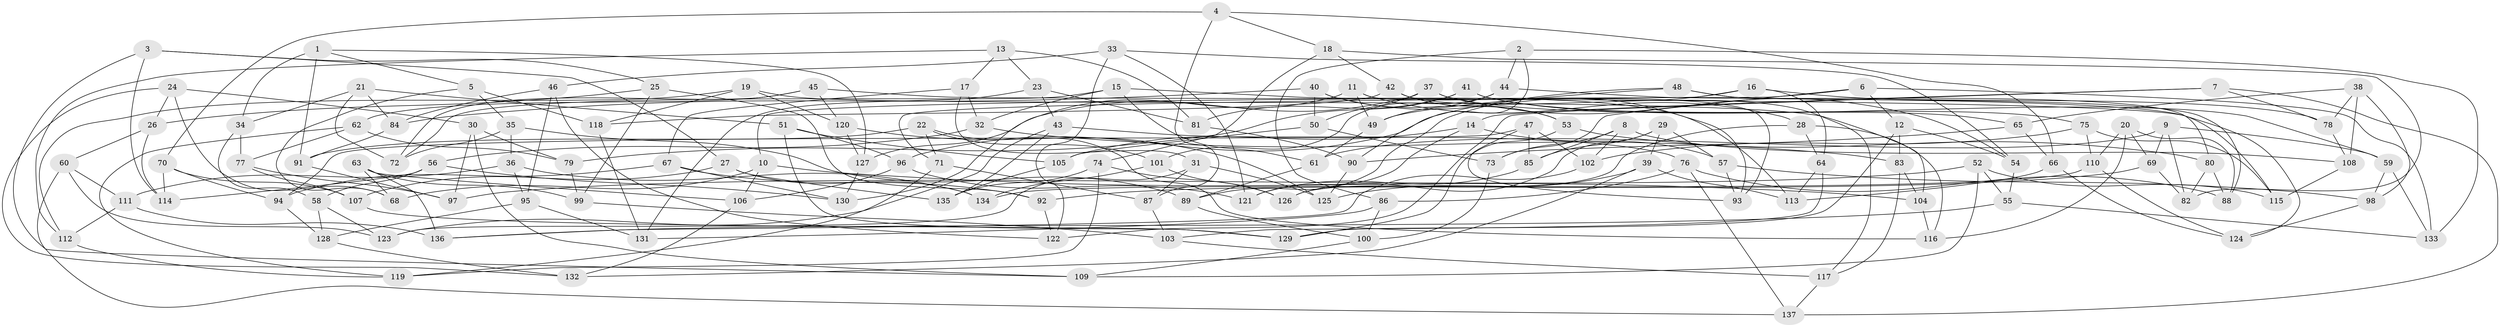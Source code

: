 // coarse degree distribution, {10: 0.0975609756097561, 5: 0.024390243902439025, 12: 0.07317073170731707, 11: 0.04878048780487805, 6: 0.14634146341463414, 7: 0.04878048780487805, 8: 0.1951219512195122, 17: 0.024390243902439025, 9: 0.07317073170731707, 13: 0.024390243902439025, 14: 0.024390243902439025, 4: 0.21951219512195122}
// Generated by graph-tools (version 1.1) at 2025/20/03/04/25 18:20:49]
// undirected, 137 vertices, 274 edges
graph export_dot {
graph [start="1"]
  node [color=gray90,style=filled];
  1;
  2;
  3;
  4;
  5;
  6;
  7;
  8;
  9;
  10;
  11;
  12;
  13;
  14;
  15;
  16;
  17;
  18;
  19;
  20;
  21;
  22;
  23;
  24;
  25;
  26;
  27;
  28;
  29;
  30;
  31;
  32;
  33;
  34;
  35;
  36;
  37;
  38;
  39;
  40;
  41;
  42;
  43;
  44;
  45;
  46;
  47;
  48;
  49;
  50;
  51;
  52;
  53;
  54;
  55;
  56;
  57;
  58;
  59;
  60;
  61;
  62;
  63;
  64;
  65;
  66;
  67;
  68;
  69;
  70;
  71;
  72;
  73;
  74;
  75;
  76;
  77;
  78;
  79;
  80;
  81;
  82;
  83;
  84;
  85;
  86;
  87;
  88;
  89;
  90;
  91;
  92;
  93;
  94;
  95;
  96;
  97;
  98;
  99;
  100;
  101;
  102;
  103;
  104;
  105;
  106;
  107;
  108;
  109;
  110;
  111;
  112;
  113;
  114;
  115;
  116;
  117;
  118;
  119;
  120;
  121;
  122;
  123;
  124;
  125;
  126;
  127;
  128;
  129;
  130;
  131;
  132;
  133;
  134;
  135;
  136;
  137;
  1 -- 127;
  1 -- 91;
  1 -- 34;
  1 -- 5;
  2 -- 44;
  2 -- 90;
  2 -- 133;
  2 -- 86;
  3 -- 109;
  3 -- 27;
  3 -- 114;
  3 -- 25;
  4 -- 70;
  4 -- 66;
  4 -- 18;
  4 -- 87;
  5 -- 35;
  5 -- 68;
  5 -- 118;
  6 -- 10;
  6 -- 73;
  6 -- 133;
  6 -- 12;
  7 -- 137;
  7 -- 78;
  7 -- 14;
  7 -- 122;
  8 -- 108;
  8 -- 85;
  8 -- 73;
  8 -- 102;
  9 -- 61;
  9 -- 69;
  9 -- 82;
  9 -- 59;
  10 -- 106;
  10 -- 68;
  10 -- 104;
  11 -- 49;
  11 -- 28;
  11 -- 93;
  11 -- 130;
  12 -- 129;
  12 -- 83;
  12 -- 54;
  13 -- 81;
  13 -- 23;
  13 -- 17;
  13 -- 112;
  14 -- 57;
  14 -- 105;
  14 -- 121;
  15 -- 72;
  15 -- 32;
  15 -- 113;
  15 -- 61;
  16 -- 64;
  16 -- 89;
  16 -- 71;
  16 -- 78;
  17 -- 31;
  17 -- 67;
  17 -- 32;
  18 -- 42;
  18 -- 74;
  18 -- 82;
  19 -- 104;
  19 -- 118;
  19 -- 112;
  19 -- 120;
  20 -- 116;
  20 -- 69;
  20 -- 88;
  20 -- 110;
  21 -- 84;
  21 -- 34;
  21 -- 51;
  21 -- 72;
  22 -- 91;
  22 -- 116;
  22 -- 71;
  22 -- 101;
  23 -- 81;
  23 -- 131;
  23 -- 43;
  24 -- 132;
  24 -- 30;
  24 -- 68;
  24 -- 26;
  25 -- 92;
  25 -- 99;
  25 -- 26;
  26 -- 60;
  26 -- 114;
  27 -- 134;
  27 -- 107;
  27 -- 135;
  28 -- 126;
  28 -- 64;
  28 -- 116;
  29 -- 85;
  29 -- 126;
  29 -- 39;
  29 -- 57;
  30 -- 79;
  30 -- 97;
  30 -- 109;
  31 -- 123;
  31 -- 125;
  31 -- 87;
  32 -- 56;
  32 -- 83;
  33 -- 54;
  33 -- 46;
  33 -- 121;
  33 -- 122;
  34 -- 77;
  34 -- 58;
  35 -- 72;
  35 -- 89;
  35 -- 36;
  36 -- 134;
  36 -- 111;
  36 -- 95;
  37 -- 65;
  37 -- 127;
  37 -- 50;
  37 -- 54;
  38 -- 98;
  38 -- 108;
  38 -- 78;
  38 -- 65;
  39 -- 113;
  39 -- 132;
  39 -- 125;
  40 -- 50;
  40 -- 84;
  40 -- 53;
  40 -- 93;
  41 -- 59;
  41 -- 75;
  41 -- 81;
  41 -- 79;
  42 -- 53;
  42 -- 117;
  42 -- 118;
  43 -- 135;
  43 -- 123;
  43 -- 76;
  44 -- 101;
  44 -- 115;
  44 -- 49;
  45 -- 124;
  45 -- 72;
  45 -- 120;
  45 -- 62;
  46 -- 84;
  46 -- 95;
  46 -- 122;
  47 -- 102;
  47 -- 94;
  47 -- 93;
  47 -- 85;
  48 -- 96;
  48 -- 49;
  48 -- 80;
  48 -- 88;
  49 -- 61;
  50 -- 73;
  50 -- 105;
  51 -- 105;
  51 -- 96;
  51 -- 129;
  52 -- 115;
  52 -- 55;
  52 -- 97;
  52 -- 109;
  53 -- 80;
  53 -- 129;
  54 -- 55;
  55 -- 133;
  55 -- 136;
  56 -- 58;
  56 -- 114;
  56 -- 130;
  57 -- 98;
  57 -- 93;
  58 -- 123;
  58 -- 128;
  59 -- 98;
  59 -- 133;
  60 -- 137;
  60 -- 111;
  60 -- 123;
  61 -- 89;
  62 -- 79;
  62 -- 77;
  62 -- 119;
  63 -- 106;
  63 -- 136;
  63 -- 99;
  63 -- 68;
  64 -- 103;
  64 -- 113;
  65 -- 66;
  65 -- 90;
  66 -- 113;
  66 -- 124;
  67 -- 92;
  67 -- 130;
  67 -- 94;
  69 -- 92;
  69 -- 82;
  70 -- 107;
  70 -- 94;
  70 -- 114;
  71 -- 119;
  71 -- 87;
  73 -- 100;
  74 -- 126;
  74 -- 135;
  74 -- 119;
  75 -- 115;
  75 -- 110;
  75 -- 102;
  76 -- 137;
  76 -- 88;
  76 -- 86;
  77 -- 97;
  77 -- 107;
  78 -- 108;
  79 -- 99;
  80 -- 88;
  80 -- 82;
  81 -- 90;
  83 -- 117;
  83 -- 104;
  84 -- 91;
  85 -- 121;
  86 -- 100;
  86 -- 131;
  87 -- 103;
  89 -- 100;
  90 -- 125;
  91 -- 97;
  92 -- 122;
  94 -- 128;
  95 -- 131;
  95 -- 128;
  96 -- 106;
  96 -- 121;
  98 -- 124;
  99 -- 103;
  100 -- 109;
  101 -- 134;
  101 -- 126;
  102 -- 136;
  103 -- 117;
  104 -- 116;
  105 -- 135;
  106 -- 132;
  107 -- 129;
  108 -- 115;
  110 -- 134;
  110 -- 124;
  111 -- 112;
  111 -- 136;
  112 -- 119;
  117 -- 137;
  118 -- 131;
  120 -- 127;
  120 -- 125;
  127 -- 130;
  128 -- 132;
}
